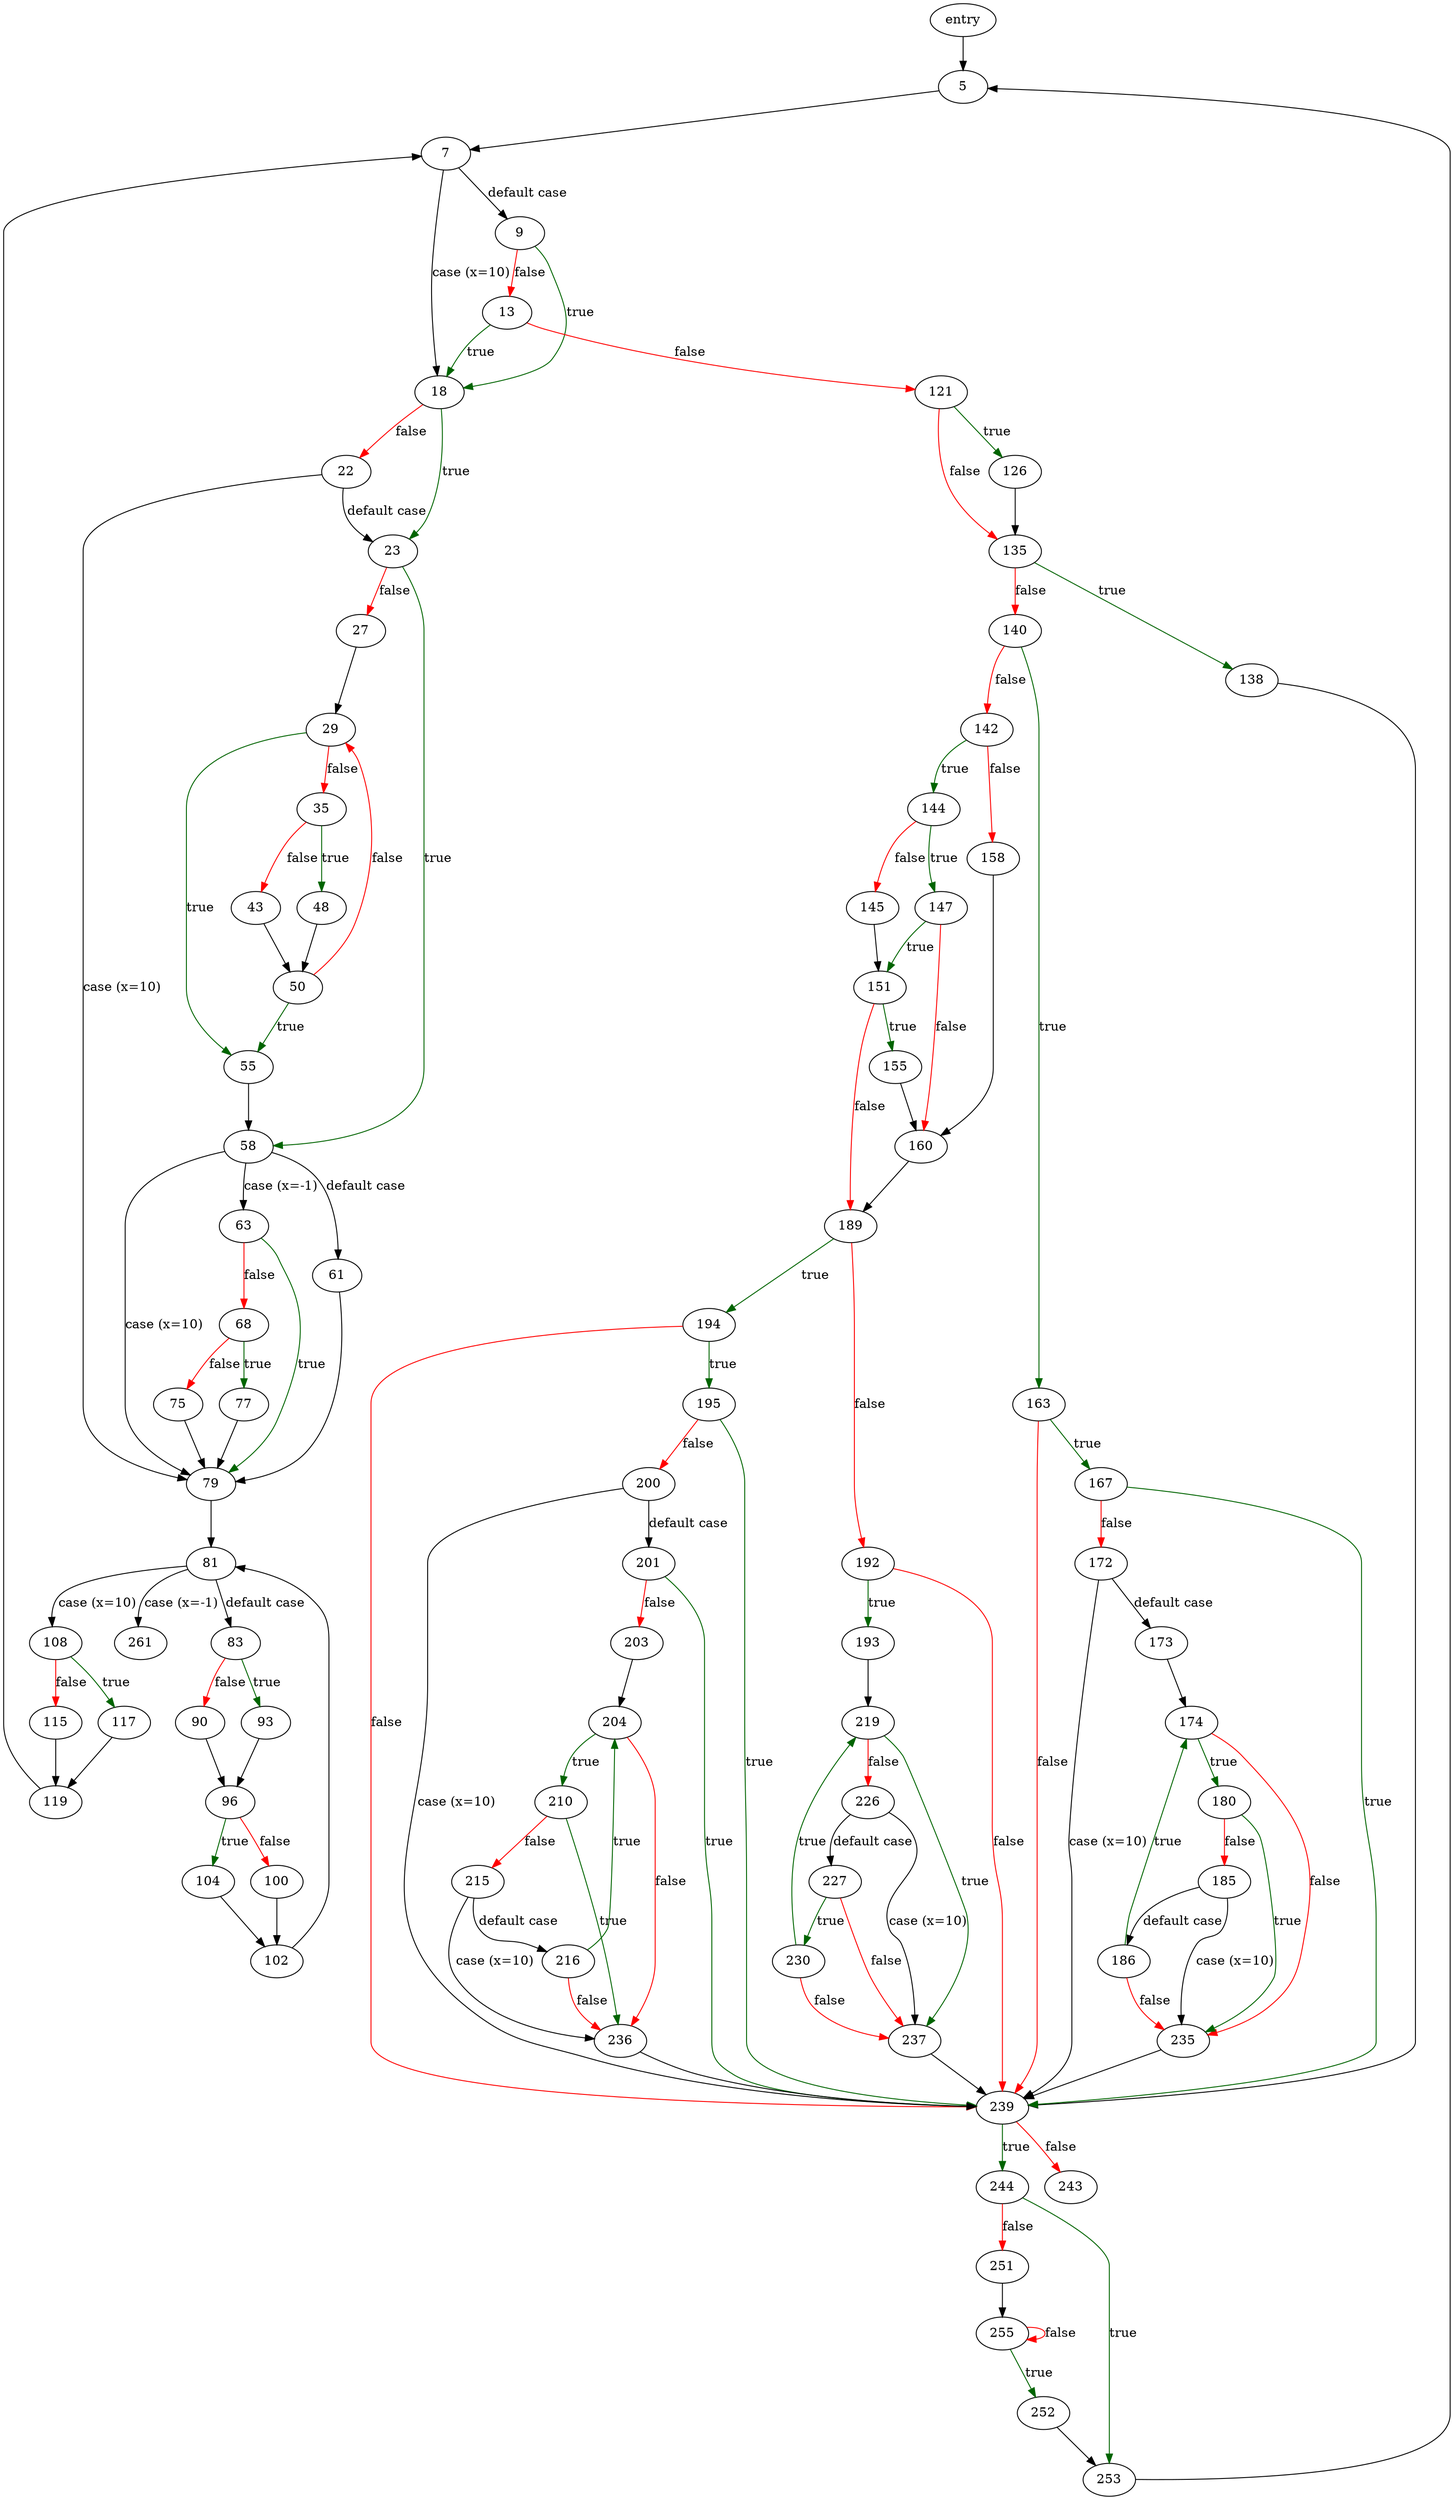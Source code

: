 digraph "fmt" {
	// Node definitions.
	1 [label=entry];
	5;
	7;
	9;
	13;
	18;
	22;
	23;
	27;
	29;
	35;
	43;
	48;
	50;
	55;
	58;
	61;
	63;
	68;
	75;
	77;
	79;
	81;
	83;
	90;
	93;
	96;
	100;
	102;
	104;
	108;
	115;
	117;
	119;
	121;
	126;
	135;
	138;
	140;
	142;
	144;
	145;
	147;
	151;
	155;
	158;
	160;
	163;
	167;
	172;
	173;
	174;
	180;
	185;
	186;
	189;
	192;
	193;
	194;
	195;
	200;
	201;
	203;
	204;
	210;
	215;
	216;
	219;
	226;
	227;
	230;
	235;
	236;
	237;
	239;
	243;
	244;
	251;
	252;
	253;
	255;
	261;

	// Edge definitions.
	1 -> 5;
	5 -> 7;
	7 -> 9 [label="default case"];
	7 -> 18 [label="case (x=10)"];
	9 -> 13 [
		color=red
		label=false
	];
	9 -> 18 [
		color=darkgreen
		label=true
	];
	13 -> 18 [
		color=darkgreen
		label=true
	];
	13 -> 121 [
		color=red
		label=false
	];
	18 -> 22 [
		color=red
		label=false
	];
	18 -> 23 [
		color=darkgreen
		label=true
	];
	22 -> 23 [label="default case"];
	22 -> 79 [label="case (x=10)"];
	23 -> 27 [
		color=red
		label=false
	];
	23 -> 58 [
		color=darkgreen
		label=true
	];
	27 -> 29;
	29 -> 35 [
		color=red
		label=false
	];
	29 -> 55 [
		color=darkgreen
		label=true
	];
	35 -> 43 [
		color=red
		label=false
	];
	35 -> 48 [
		color=darkgreen
		label=true
	];
	43 -> 50;
	48 -> 50;
	50 -> 29 [
		color=red
		label=false
	];
	50 -> 55 [
		color=darkgreen
		label=true
	];
	55 -> 58;
	58 -> 61 [label="default case"];
	58 -> 63 [label="case (x=-1)"];
	58 -> 79 [label="case (x=10)"];
	61 -> 79;
	63 -> 68 [
		color=red
		label=false
	];
	63 -> 79 [
		color=darkgreen
		label=true
	];
	68 -> 75 [
		color=red
		label=false
	];
	68 -> 77 [
		color=darkgreen
		label=true
	];
	75 -> 79;
	77 -> 79;
	79 -> 81;
	81 -> 83 [label="default case"];
	81 -> 108 [label="case (x=10)"];
	81 -> 261 [label="case (x=-1)"];
	83 -> 90 [
		color=red
		label=false
	];
	83 -> 93 [
		color=darkgreen
		label=true
	];
	90 -> 96;
	93 -> 96;
	96 -> 100 [
		color=red
		label=false
	];
	96 -> 104 [
		color=darkgreen
		label=true
	];
	100 -> 102;
	102 -> 81;
	104 -> 102;
	108 -> 115 [
		color=red
		label=false
	];
	108 -> 117 [
		color=darkgreen
		label=true
	];
	115 -> 119;
	117 -> 119;
	119 -> 7;
	121 -> 126 [
		color=darkgreen
		label=true
	];
	121 -> 135 [
		color=red
		label=false
	];
	126 -> 135;
	135 -> 138 [
		color=darkgreen
		label=true
	];
	135 -> 140 [
		color=red
		label=false
	];
	138 -> 239;
	140 -> 142 [
		color=red
		label=false
	];
	140 -> 163 [
		color=darkgreen
		label=true
	];
	142 -> 144 [
		color=darkgreen
		label=true
	];
	142 -> 158 [
		color=red
		label=false
	];
	144 -> 145 [
		color=red
		label=false
	];
	144 -> 147 [
		color=darkgreen
		label=true
	];
	145 -> 151;
	147 -> 151 [
		color=darkgreen
		label=true
	];
	147 -> 160 [
		color=red
		label=false
	];
	151 -> 155 [
		color=darkgreen
		label=true
	];
	151 -> 189 [
		color=red
		label=false
	];
	155 -> 160;
	158 -> 160;
	160 -> 189;
	163 -> 167 [
		color=darkgreen
		label=true
	];
	163 -> 239 [
		color=red
		label=false
	];
	167 -> 172 [
		color=red
		label=false
	];
	167 -> 239 [
		color=darkgreen
		label=true
	];
	172 -> 173 [label="default case"];
	172 -> 239 [label="case (x=10)"];
	173 -> 174;
	174 -> 180 [
		color=darkgreen
		label=true
	];
	174 -> 235 [
		color=red
		label=false
	];
	180 -> 185 [
		color=red
		label=false
	];
	180 -> 235 [
		color=darkgreen
		label=true
	];
	185 -> 186 [label="default case"];
	185 -> 235 [label="case (x=10)"];
	186 -> 174 [
		color=darkgreen
		label=true
	];
	186 -> 235 [
		color=red
		label=false
	];
	189 -> 192 [
		color=red
		label=false
	];
	189 -> 194 [
		color=darkgreen
		label=true
	];
	192 -> 193 [
		color=darkgreen
		label=true
	];
	192 -> 239 [
		color=red
		label=false
	];
	193 -> 219;
	194 -> 195 [
		color=darkgreen
		label=true
	];
	194 -> 239 [
		color=red
		label=false
	];
	195 -> 200 [
		color=red
		label=false
	];
	195 -> 239 [
		color=darkgreen
		label=true
	];
	200 -> 201 [label="default case"];
	200 -> 239 [label="case (x=10)"];
	201 -> 203 [
		color=red
		label=false
	];
	201 -> 239 [
		color=darkgreen
		label=true
	];
	203 -> 204;
	204 -> 210 [
		color=darkgreen
		label=true
	];
	204 -> 236 [
		color=red
		label=false
	];
	210 -> 215 [
		color=red
		label=false
	];
	210 -> 236 [
		color=darkgreen
		label=true
	];
	215 -> 216 [label="default case"];
	215 -> 236 [label="case (x=10)"];
	216 -> 204 [
		color=darkgreen
		label=true
	];
	216 -> 236 [
		color=red
		label=false
	];
	219 -> 226 [
		color=red
		label=false
	];
	219 -> 237 [
		color=darkgreen
		label=true
	];
	226 -> 227 [label="default case"];
	226 -> 237 [label="case (x=10)"];
	227 -> 230 [
		color=darkgreen
		label=true
	];
	227 -> 237 [
		color=red
		label=false
	];
	230 -> 219 [
		color=darkgreen
		label=true
	];
	230 -> 237 [
		color=red
		label=false
	];
	235 -> 239;
	236 -> 239;
	237 -> 239;
	239 -> 243 [
		color=red
		label=false
	];
	239 -> 244 [
		color=darkgreen
		label=true
	];
	244 -> 251 [
		color=red
		label=false
	];
	244 -> 253 [
		color=darkgreen
		label=true
	];
	251 -> 255;
	252 -> 253;
	253 -> 5;
	255 -> 252 [
		color=darkgreen
		label=true
	];
	255 -> 255 [
		color=red
		label=false
	];
}